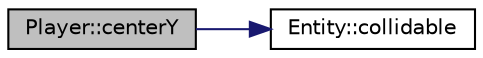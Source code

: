 digraph "Player::centerY"
{
  edge [fontname="Helvetica",fontsize="10",labelfontname="Helvetica",labelfontsize="10"];
  node [fontname="Helvetica",fontsize="10",shape=record];
  rankdir="LR";
  Node2 [label="Player::centerY",height=0.2,width=0.4,color="black", fillcolor="grey75", style="filled", fontcolor="black"];
  Node2 -> Node3 [color="midnightblue",fontsize="10",style="solid"];
  Node3 [label="Entity::collidable",height=0.2,width=0.4,color="black", fillcolor="white", style="filled",URL="$class_entity.html#a0d21d9ca00bc81494aec120c0840c191",tooltip="Collidable getter. "];
}
